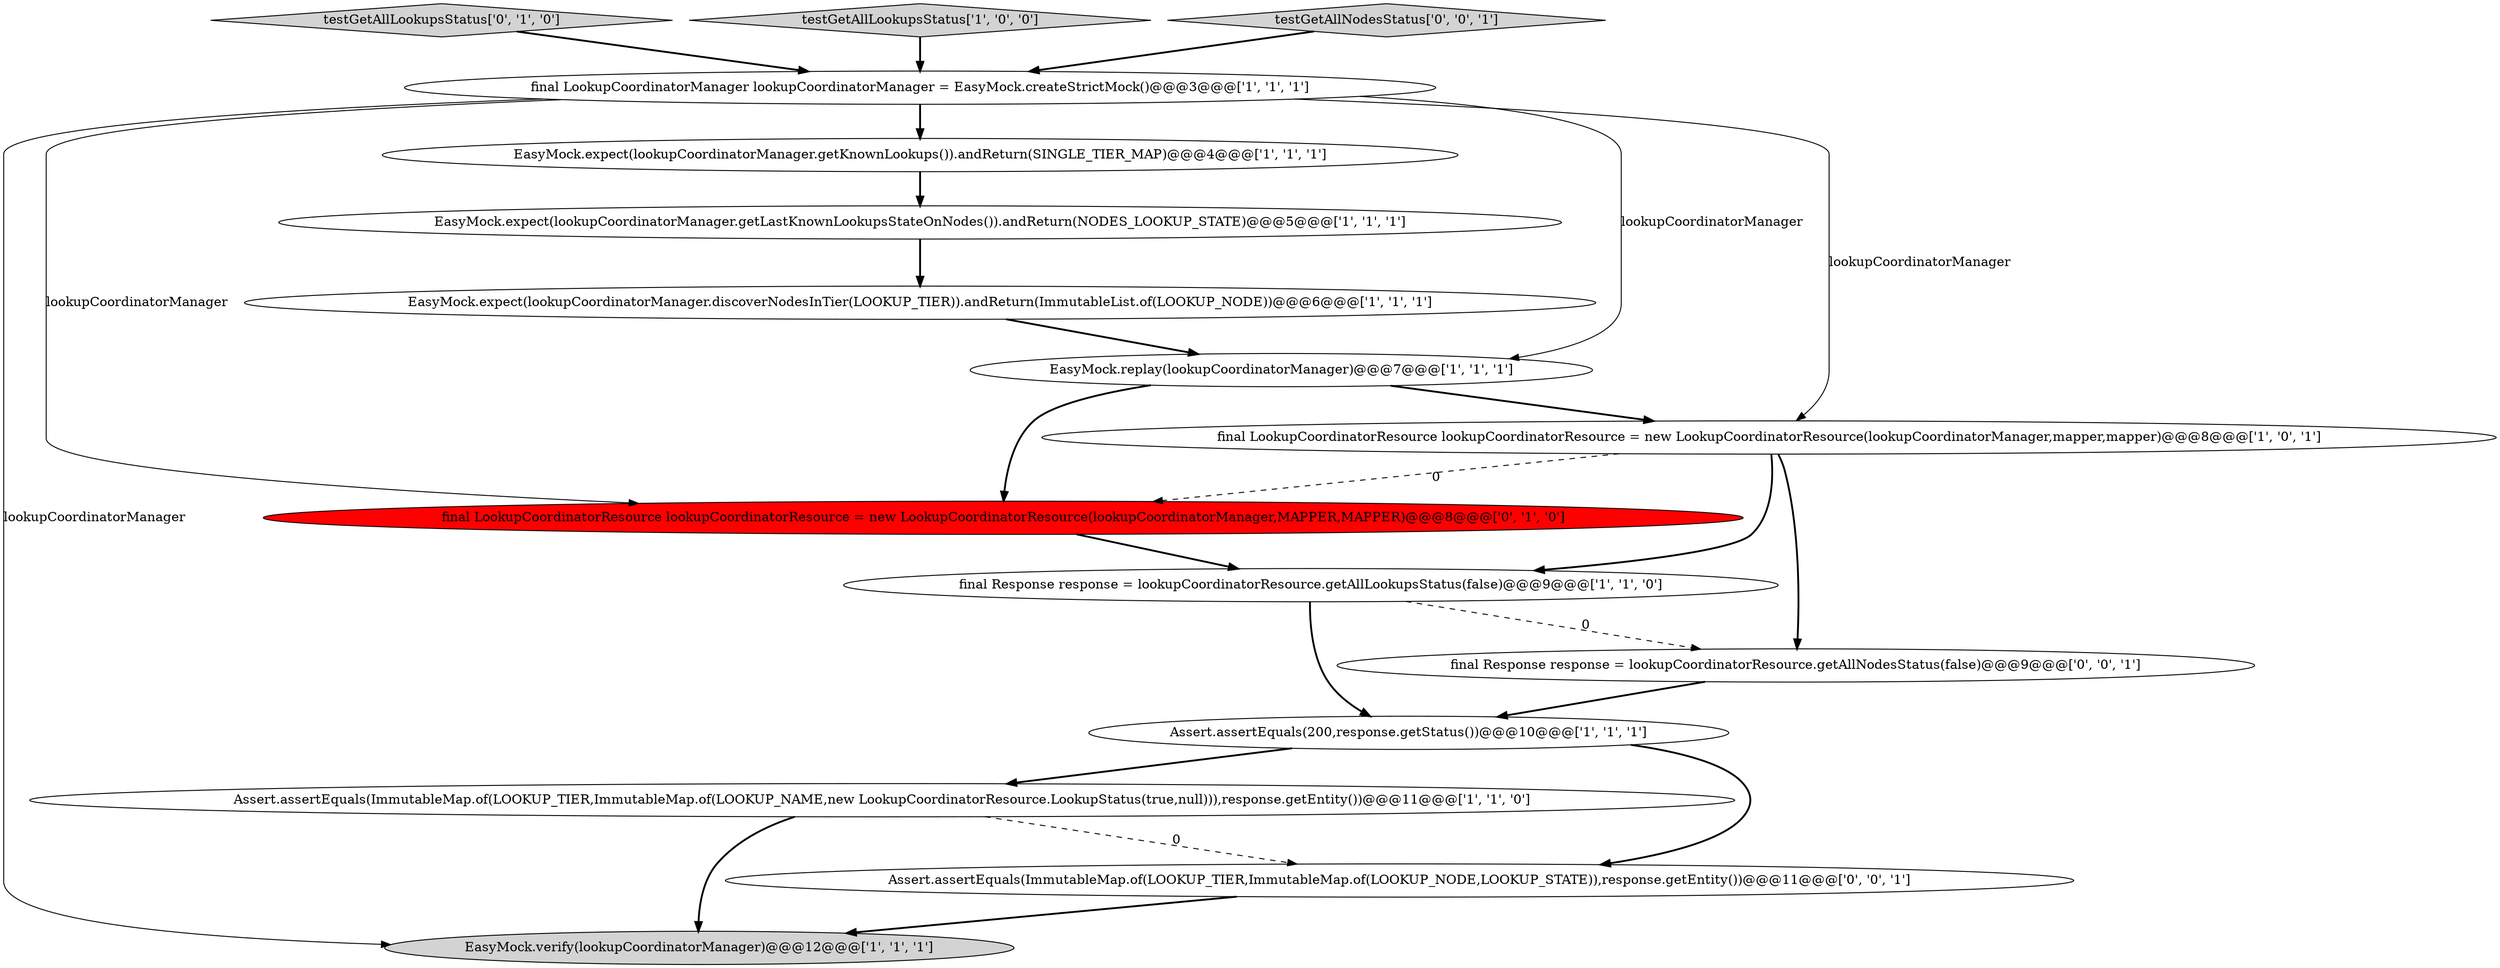 digraph {
2 [style = filled, label = "EasyMock.verify(lookupCoordinatorManager)@@@12@@@['1', '1', '1']", fillcolor = lightgray, shape = ellipse image = "AAA0AAABBB1BBB"];
10 [style = filled, label = "final Response response = lookupCoordinatorResource.getAllLookupsStatus(false)@@@9@@@['1', '1', '0']", fillcolor = white, shape = ellipse image = "AAA0AAABBB1BBB"];
12 [style = filled, label = "final LookupCoordinatorResource lookupCoordinatorResource = new LookupCoordinatorResource(lookupCoordinatorManager,MAPPER,MAPPER)@@@8@@@['0', '1', '0']", fillcolor = red, shape = ellipse image = "AAA1AAABBB2BBB"];
15 [style = filled, label = "final Response response = lookupCoordinatorResource.getAllNodesStatus(false)@@@9@@@['0', '0', '1']", fillcolor = white, shape = ellipse image = "AAA0AAABBB3BBB"];
11 [style = filled, label = "testGetAllLookupsStatus['0', '1', '0']", fillcolor = lightgray, shape = diamond image = "AAA0AAABBB2BBB"];
3 [style = filled, label = "EasyMock.replay(lookupCoordinatorManager)@@@7@@@['1', '1', '1']", fillcolor = white, shape = ellipse image = "AAA0AAABBB1BBB"];
9 [style = filled, label = "EasyMock.expect(lookupCoordinatorManager.getLastKnownLookupsStateOnNodes()).andReturn(NODES_LOOKUP_STATE)@@@5@@@['1', '1', '1']", fillcolor = white, shape = ellipse image = "AAA0AAABBB1BBB"];
0 [style = filled, label = "final LookupCoordinatorResource lookupCoordinatorResource = new LookupCoordinatorResource(lookupCoordinatorManager,mapper,mapper)@@@8@@@['1', '0', '1']", fillcolor = white, shape = ellipse image = "AAA0AAABBB1BBB"];
4 [style = filled, label = "testGetAllLookupsStatus['1', '0', '0']", fillcolor = lightgray, shape = diamond image = "AAA0AAABBB1BBB"];
5 [style = filled, label = "Assert.assertEquals(200,response.getStatus())@@@10@@@['1', '1', '1']", fillcolor = white, shape = ellipse image = "AAA0AAABBB1BBB"];
6 [style = filled, label = "final LookupCoordinatorManager lookupCoordinatorManager = EasyMock.createStrictMock()@@@3@@@['1', '1', '1']", fillcolor = white, shape = ellipse image = "AAA0AAABBB1BBB"];
13 [style = filled, label = "Assert.assertEquals(ImmutableMap.of(LOOKUP_TIER,ImmutableMap.of(LOOKUP_NODE,LOOKUP_STATE)),response.getEntity())@@@11@@@['0', '0', '1']", fillcolor = white, shape = ellipse image = "AAA0AAABBB3BBB"];
1 [style = filled, label = "Assert.assertEquals(ImmutableMap.of(LOOKUP_TIER,ImmutableMap.of(LOOKUP_NAME,new LookupCoordinatorResource.LookupStatus(true,null))),response.getEntity())@@@11@@@['1', '1', '0']", fillcolor = white, shape = ellipse image = "AAA0AAABBB1BBB"];
14 [style = filled, label = "testGetAllNodesStatus['0', '0', '1']", fillcolor = lightgray, shape = diamond image = "AAA0AAABBB3BBB"];
8 [style = filled, label = "EasyMock.expect(lookupCoordinatorManager.discoverNodesInTier(LOOKUP_TIER)).andReturn(ImmutableList.of(LOOKUP_NODE))@@@6@@@['1', '1', '1']", fillcolor = white, shape = ellipse image = "AAA0AAABBB1BBB"];
7 [style = filled, label = "EasyMock.expect(lookupCoordinatorManager.getKnownLookups()).andReturn(SINGLE_TIER_MAP)@@@4@@@['1', '1', '1']", fillcolor = white, shape = ellipse image = "AAA0AAABBB1BBB"];
10->15 [style = dashed, label="0"];
4->6 [style = bold, label=""];
11->6 [style = bold, label=""];
8->3 [style = bold, label=""];
3->12 [style = bold, label=""];
0->12 [style = dashed, label="0"];
6->12 [style = solid, label="lookupCoordinatorManager"];
9->8 [style = bold, label=""];
0->15 [style = bold, label=""];
15->5 [style = bold, label=""];
3->0 [style = bold, label=""];
1->13 [style = dashed, label="0"];
7->9 [style = bold, label=""];
5->1 [style = bold, label=""];
6->0 [style = solid, label="lookupCoordinatorManager"];
0->10 [style = bold, label=""];
12->10 [style = bold, label=""];
10->5 [style = bold, label=""];
6->3 [style = solid, label="lookupCoordinatorManager"];
5->13 [style = bold, label=""];
6->2 [style = solid, label="lookupCoordinatorManager"];
1->2 [style = bold, label=""];
6->7 [style = bold, label=""];
14->6 [style = bold, label=""];
13->2 [style = bold, label=""];
}
